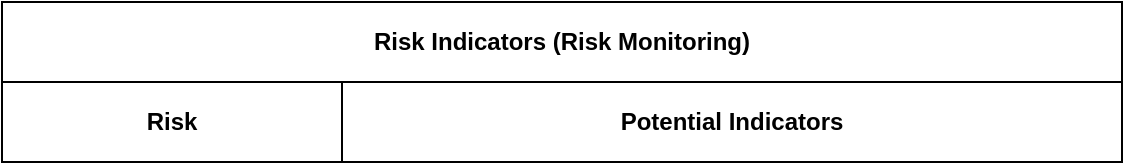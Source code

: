 <mxfile version="12.9.3" type="device"><diagram id="FLK22JPZAGV5qX1gNntu" name="Page-1"><mxGraphModel dx="1326" dy="806" grid="1" gridSize="10" guides="1" tooltips="1" connect="1" arrows="1" fold="1" page="1" pageScale="1" pageWidth="850" pageHeight="1100" math="0" shadow="0"><root><mxCell id="0"/><mxCell id="1" parent="0"/><mxCell id="zVKgO006plg8KGm9LgE3-1" value="&lt;b&gt;Risk Indicators (Risk Monitoring)&lt;/b&gt;" style="rounded=0;whiteSpace=wrap;html=1;" vertex="1" parent="1"><mxGeometry x="120" y="40" width="560" height="40" as="geometry"/></mxCell><mxCell id="zVKgO006plg8KGm9LgE3-2" value="&lt;b&gt;Risk&lt;/b&gt;" style="rounded=0;whiteSpace=wrap;html=1;" vertex="1" parent="1"><mxGeometry x="120" y="80" width="170" height="40" as="geometry"/></mxCell><mxCell id="zVKgO006plg8KGm9LgE3-3" value="&lt;b&gt;Potential Indicators&lt;/b&gt;" style="rounded=0;whiteSpace=wrap;html=1;align=center;" vertex="1" parent="1"><mxGeometry x="290" y="80" width="390" height="40" as="geometry"/></mxCell></root></mxGraphModel></diagram></mxfile>